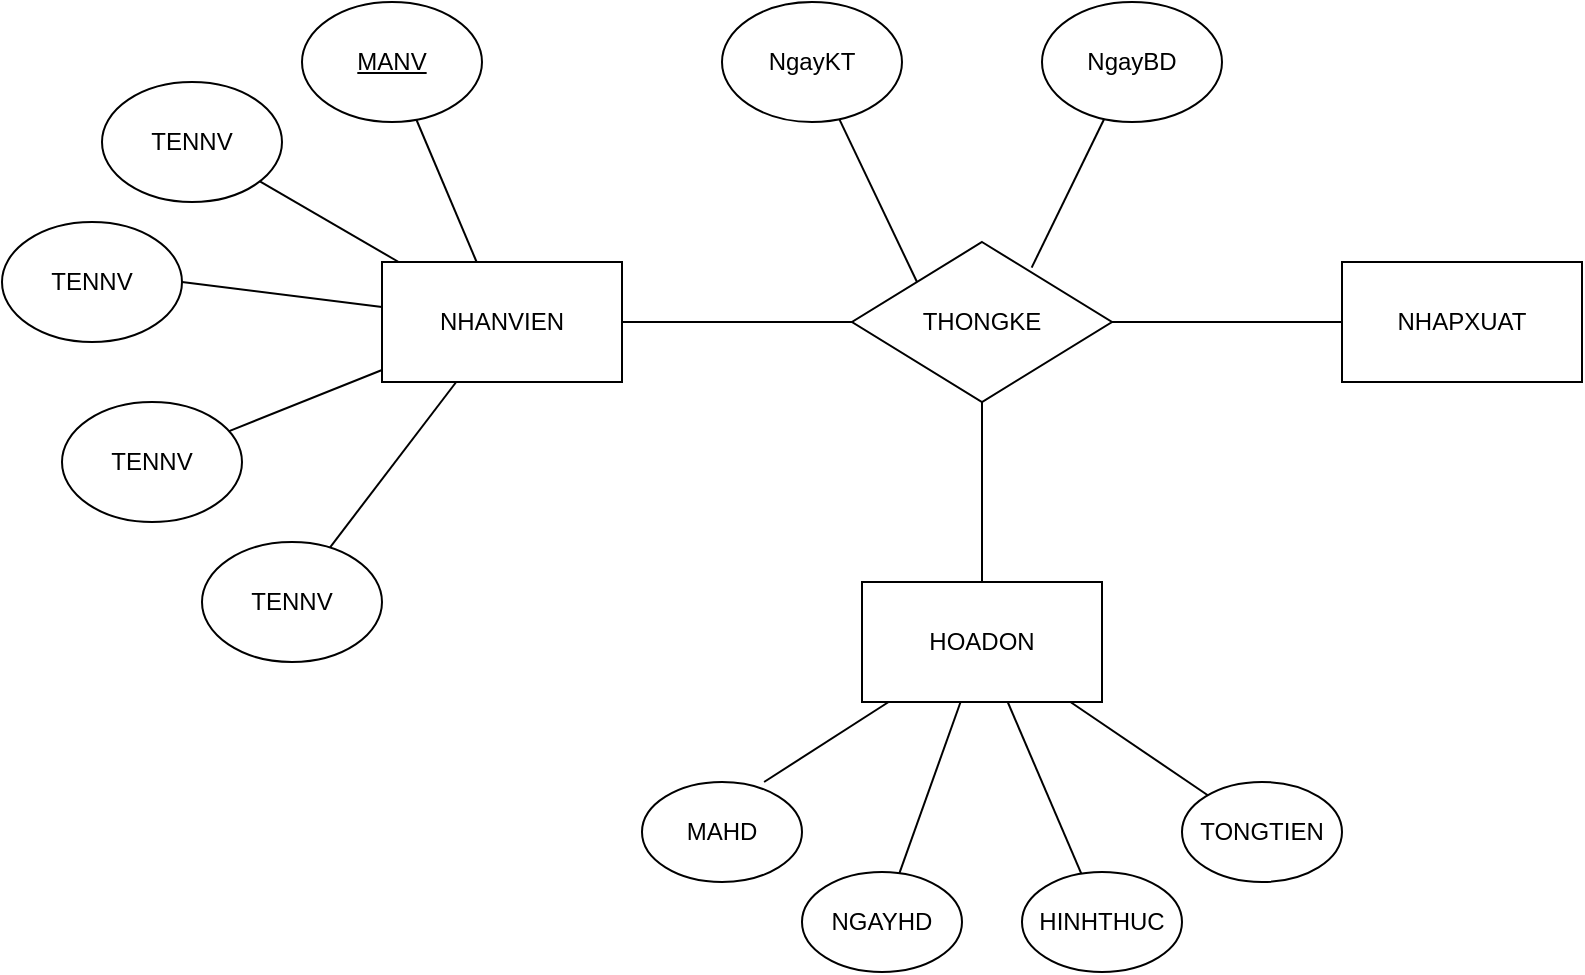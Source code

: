 <mxfile version="15.4.0" type="device"><diagram id="hvg3OHT2jyyF4ysDv7rJ" name="Page-1"><mxGraphModel dx="1936" dy="806" grid="1" gridSize="10" guides="1" tooltips="1" connect="1" arrows="1" fold="1" page="1" pageScale="1" pageWidth="850" pageHeight="1100" math="0" shadow="0"><root><mxCell id="0"/><mxCell id="1" parent="0"/><mxCell id="vN1EEsFcliEmUfKsrlPa-4" style="rounded=0;orthogonalLoop=1;jettySize=auto;html=1;endArrow=none;endFill=0;exitX=0;exitY=0;exitDx=0;exitDy=0;" edge="1" parent="1" source="vN1EEsFcliEmUfKsrlPa-14" target="vN1EEsFcliEmUfKsrlPa-2"><mxGeometry relative="1" as="geometry"><mxPoint x="359" y="290" as="sourcePoint"/></mxGeometry></mxCell><mxCell id="vN1EEsFcliEmUfKsrlPa-5" style="edgeStyle=none;rounded=0;orthogonalLoop=1;jettySize=auto;html=1;endArrow=none;endFill=0;exitX=0.691;exitY=0.16;exitDx=0;exitDy=0;exitPerimeter=0;" edge="1" parent="1" source="vN1EEsFcliEmUfKsrlPa-14" target="vN1EEsFcliEmUfKsrlPa-3"><mxGeometry relative="1" as="geometry"><mxPoint x="401" y="290" as="sourcePoint"/></mxGeometry></mxCell><mxCell id="vN1EEsFcliEmUfKsrlPa-2" value="NgayKT" style="ellipse;whiteSpace=wrap;html=1;" vertex="1" parent="1"><mxGeometry x="230" y="140" width="90" height="60" as="geometry"/></mxCell><mxCell id="vN1EEsFcliEmUfKsrlPa-3" value="NgayBD" style="ellipse;whiteSpace=wrap;html=1;" vertex="1" parent="1"><mxGeometry x="390" y="140" width="90" height="60" as="geometry"/></mxCell><mxCell id="vN1EEsFcliEmUfKsrlPa-41" style="edgeStyle=none;rounded=0;orthogonalLoop=1;jettySize=auto;html=1;entryX=0.7;entryY=0.067;entryDx=0;entryDy=0;entryPerimeter=0;endArrow=none;endFill=0;" edge="1" parent="1" source="vN1EEsFcliEmUfKsrlPa-6" target="vN1EEsFcliEmUfKsrlPa-38"><mxGeometry relative="1" as="geometry"/></mxCell><mxCell id="vN1EEsFcliEmUfKsrlPa-42" style="edgeStyle=none;rounded=0;orthogonalLoop=1;jettySize=auto;html=1;endArrow=none;endFill=0;" edge="1" parent="1" source="vN1EEsFcliEmUfKsrlPa-6" target="vN1EEsFcliEmUfKsrlPa-37"><mxGeometry relative="1" as="geometry"/></mxCell><mxCell id="vN1EEsFcliEmUfKsrlPa-43" style="edgeStyle=none;rounded=0;orthogonalLoop=1;jettySize=auto;html=1;entryX=1;entryY=0.5;entryDx=0;entryDy=0;endArrow=none;endFill=0;" edge="1" parent="1" source="vN1EEsFcliEmUfKsrlPa-6" target="vN1EEsFcliEmUfKsrlPa-36"><mxGeometry relative="1" as="geometry"/></mxCell><mxCell id="vN1EEsFcliEmUfKsrlPa-44" style="edgeStyle=none;rounded=0;orthogonalLoop=1;jettySize=auto;html=1;endArrow=none;endFill=0;" edge="1" parent="1" source="vN1EEsFcliEmUfKsrlPa-6" target="vN1EEsFcliEmUfKsrlPa-35"><mxGeometry relative="1" as="geometry"/></mxCell><mxCell id="vN1EEsFcliEmUfKsrlPa-45" style="edgeStyle=none;rounded=0;orthogonalLoop=1;jettySize=auto;html=1;endArrow=none;endFill=0;" edge="1" parent="1" source="vN1EEsFcliEmUfKsrlPa-6" target="vN1EEsFcliEmUfKsrlPa-34"><mxGeometry relative="1" as="geometry"/></mxCell><mxCell id="vN1EEsFcliEmUfKsrlPa-6" value="NHANVIEN" style="rounded=0;whiteSpace=wrap;html=1;" vertex="1" parent="1"><mxGeometry x="60" y="270" width="120" height="60" as="geometry"/></mxCell><mxCell id="vN1EEsFcliEmUfKsrlPa-17" style="edgeStyle=none;rounded=0;orthogonalLoop=1;jettySize=auto;html=1;entryX=0.5;entryY=1;entryDx=0;entryDy=0;endArrow=none;endFill=0;" edge="1" parent="1" source="vN1EEsFcliEmUfKsrlPa-7" target="vN1EEsFcliEmUfKsrlPa-14"><mxGeometry relative="1" as="geometry"/></mxCell><mxCell id="vN1EEsFcliEmUfKsrlPa-27" style="edgeStyle=none;rounded=0;orthogonalLoop=1;jettySize=auto;html=1;entryX=0.763;entryY=0;entryDx=0;entryDy=0;endArrow=none;endFill=0;entryPerimeter=0;" edge="1" parent="1" source="vN1EEsFcliEmUfKsrlPa-7" target="vN1EEsFcliEmUfKsrlPa-20"><mxGeometry relative="1" as="geometry"/></mxCell><mxCell id="vN1EEsFcliEmUfKsrlPa-28" style="edgeStyle=none;rounded=0;orthogonalLoop=1;jettySize=auto;html=1;endArrow=none;endFill=0;" edge="1" parent="1" source="vN1EEsFcliEmUfKsrlPa-7" target="vN1EEsFcliEmUfKsrlPa-21"><mxGeometry relative="1" as="geometry"/></mxCell><mxCell id="vN1EEsFcliEmUfKsrlPa-29" style="edgeStyle=none;rounded=0;orthogonalLoop=1;jettySize=auto;html=1;endArrow=none;endFill=0;" edge="1" parent="1" source="vN1EEsFcliEmUfKsrlPa-7" target="vN1EEsFcliEmUfKsrlPa-22"><mxGeometry relative="1" as="geometry"/></mxCell><mxCell id="vN1EEsFcliEmUfKsrlPa-30" style="edgeStyle=none;rounded=0;orthogonalLoop=1;jettySize=auto;html=1;endArrow=none;endFill=0;" edge="1" parent="1" source="vN1EEsFcliEmUfKsrlPa-7" target="vN1EEsFcliEmUfKsrlPa-23"><mxGeometry relative="1" as="geometry"/></mxCell><mxCell id="vN1EEsFcliEmUfKsrlPa-7" value="HOADON" style="rounded=0;whiteSpace=wrap;html=1;" vertex="1" parent="1"><mxGeometry x="300" y="430" width="120" height="60" as="geometry"/></mxCell><mxCell id="vN1EEsFcliEmUfKsrlPa-9" value="NHAPXUAT" style="rounded=0;whiteSpace=wrap;html=1;" vertex="1" parent="1"><mxGeometry x="540" y="270" width="120" height="60" as="geometry"/></mxCell><mxCell id="vN1EEsFcliEmUfKsrlPa-15" style="edgeStyle=none;rounded=0;orthogonalLoop=1;jettySize=auto;html=1;endArrow=none;endFill=0;entryX=1;entryY=0.5;entryDx=0;entryDy=0;exitX=0;exitY=0.5;exitDx=0;exitDy=0;" edge="1" parent="1" source="vN1EEsFcliEmUfKsrlPa-14" target="vN1EEsFcliEmUfKsrlPa-6"><mxGeometry relative="1" as="geometry"><mxPoint x="100" y="270" as="targetPoint"/></mxGeometry></mxCell><mxCell id="vN1EEsFcliEmUfKsrlPa-18" style="edgeStyle=none;rounded=0;orthogonalLoop=1;jettySize=auto;html=1;entryX=0;entryY=0.5;entryDx=0;entryDy=0;endArrow=none;endFill=0;" edge="1" parent="1" source="vN1EEsFcliEmUfKsrlPa-14" target="vN1EEsFcliEmUfKsrlPa-9"><mxGeometry relative="1" as="geometry"/></mxCell><mxCell id="vN1EEsFcliEmUfKsrlPa-14" value="THONGKE" style="rhombus;whiteSpace=wrap;html=1;" vertex="1" parent="1"><mxGeometry x="295" y="260" width="130" height="80" as="geometry"/></mxCell><mxCell id="vN1EEsFcliEmUfKsrlPa-20" value="MAHD" style="ellipse;whiteSpace=wrap;html=1;" vertex="1" parent="1"><mxGeometry x="190" y="530" width="80" height="50" as="geometry"/></mxCell><mxCell id="vN1EEsFcliEmUfKsrlPa-21" value="NGAYHD" style="ellipse;whiteSpace=wrap;html=1;" vertex="1" parent="1"><mxGeometry x="270" y="575" width="80" height="50" as="geometry"/></mxCell><mxCell id="vN1EEsFcliEmUfKsrlPa-22" value="HINHTHUC" style="ellipse;whiteSpace=wrap;html=1;" vertex="1" parent="1"><mxGeometry x="380" y="575" width="80" height="50" as="geometry"/></mxCell><mxCell id="vN1EEsFcliEmUfKsrlPa-23" value="TONGTIEN" style="ellipse;whiteSpace=wrap;html=1;" vertex="1" parent="1"><mxGeometry x="460" y="530" width="80" height="50" as="geometry"/></mxCell><mxCell id="vN1EEsFcliEmUfKsrlPa-33" style="edgeStyle=none;rounded=0;orthogonalLoop=1;jettySize=auto;html=1;exitX=1;exitY=0;exitDx=0;exitDy=0;endArrow=none;endFill=0;" edge="1" parent="1"><mxGeometry relative="1" as="geometry"><mxPoint x="548.284" y="497.322" as="sourcePoint"/><mxPoint x="548.691" y="497.58" as="targetPoint"/></mxGeometry></mxCell><mxCell id="vN1EEsFcliEmUfKsrlPa-34" value="&lt;u&gt;MANV&lt;/u&gt;" style="ellipse;whiteSpace=wrap;html=1;" vertex="1" parent="1"><mxGeometry x="20" y="140" width="90" height="60" as="geometry"/></mxCell><mxCell id="vN1EEsFcliEmUfKsrlPa-35" value="TENNV" style="ellipse;whiteSpace=wrap;html=1;" vertex="1" parent="1"><mxGeometry x="-80" y="180" width="90" height="60" as="geometry"/></mxCell><mxCell id="vN1EEsFcliEmUfKsrlPa-36" value="TENNV" style="ellipse;whiteSpace=wrap;html=1;" vertex="1" parent="1"><mxGeometry x="-130" y="250" width="90" height="60" as="geometry"/></mxCell><mxCell id="vN1EEsFcliEmUfKsrlPa-37" value="TENNV" style="ellipse;whiteSpace=wrap;html=1;" vertex="1" parent="1"><mxGeometry x="-100" y="340" width="90" height="60" as="geometry"/></mxCell><mxCell id="vN1EEsFcliEmUfKsrlPa-38" value="TENNV" style="ellipse;whiteSpace=wrap;html=1;" vertex="1" parent="1"><mxGeometry x="-30" y="410" width="90" height="60" as="geometry"/></mxCell><mxCell id="vN1EEsFcliEmUfKsrlPa-39" style="edgeStyle=none;rounded=0;orthogonalLoop=1;jettySize=auto;html=1;exitX=1;exitY=0.5;exitDx=0;exitDy=0;endArrow=none;endFill=0;" edge="1" parent="1" source="vN1EEsFcliEmUfKsrlPa-34" target="vN1EEsFcliEmUfKsrlPa-34"><mxGeometry relative="1" as="geometry"/></mxCell><mxCell id="vN1EEsFcliEmUfKsrlPa-40" style="edgeStyle=none;rounded=0;orthogonalLoop=1;jettySize=auto;html=1;exitX=0.5;exitY=1;exitDx=0;exitDy=0;endArrow=none;endFill=0;" edge="1" parent="1" source="vN1EEsFcliEmUfKsrlPa-37" target="vN1EEsFcliEmUfKsrlPa-37"><mxGeometry relative="1" as="geometry"/></mxCell></root></mxGraphModel></diagram></mxfile>